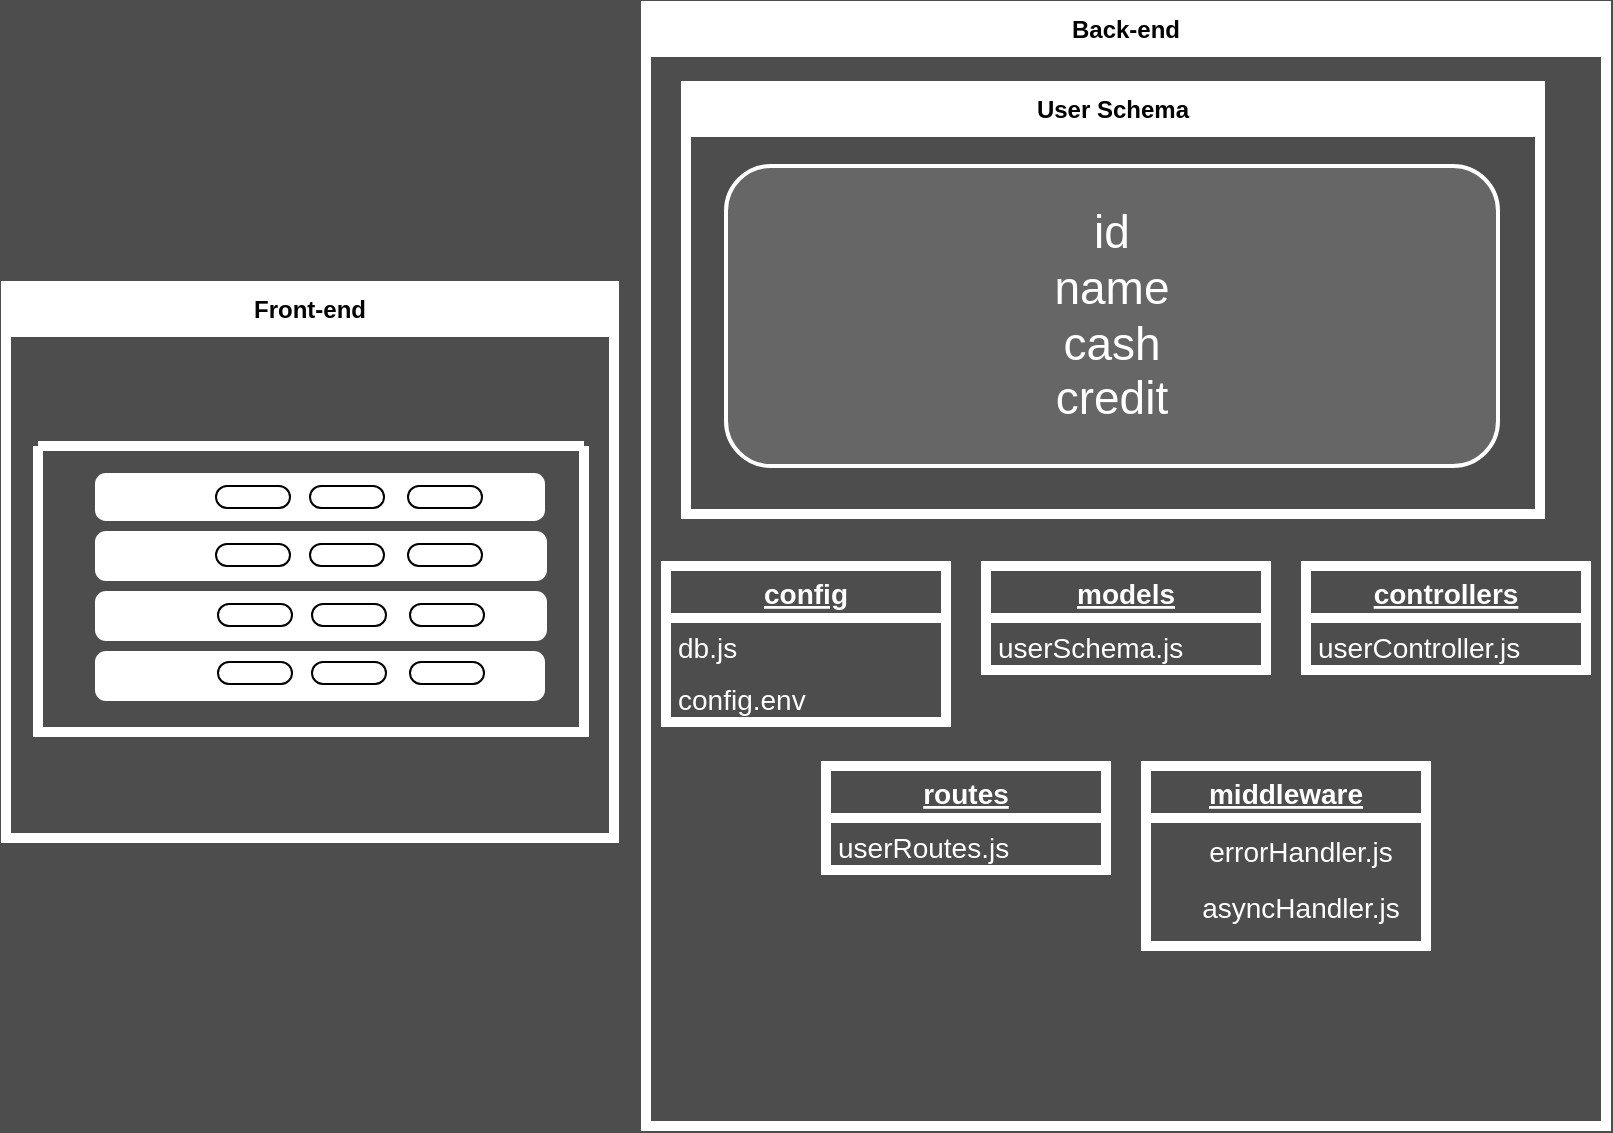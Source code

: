 <mxfile version="20.8.23" type="github">
  <diagram name="‫עמוד-1‬" id="669H-x8ZkATwqJho2Dp_">
    <mxGraphModel dx="674" dy="1066" grid="0" gridSize="10" guides="1" tooltips="1" connect="1" arrows="1" fold="1" page="1" pageScale="1" pageWidth="850" pageHeight="1100" background="#4D4D4D" math="0" shadow="0">
      <root>
        <mxCell id="0" />
        <mxCell id="1" parent="0" />
        <mxCell id="kBXu6ObaHWG-ue7Rh79I-1" value="Back-end" style="swimlane;whiteSpace=wrap;html=1;strokeColor=#FFFFFF;strokeWidth=5;" parent="1" vertex="1">
          <mxGeometry x="360" y="40" width="480" height="560" as="geometry" />
        </mxCell>
        <mxCell id="kBXu6ObaHWG-ue7Rh79I-11" value="User Schema" style="swimlane;whiteSpace=wrap;html=1;strokeColor=#FFFFFF;strokeWidth=5;" parent="kBXu6ObaHWG-ue7Rh79I-1" vertex="1">
          <mxGeometry x="20" y="40" width="427" height="214" as="geometry" />
        </mxCell>
        <mxCell id="kBXu6ObaHWG-ue7Rh79I-40" value="&lt;font style=&quot;font-size: 23px;&quot;&gt;id&lt;br&gt;name&lt;br&gt;cash&lt;br&gt;credit&lt;/font&gt;" style="rounded=1;whiteSpace=wrap;html=1;strokeColor=#FFFFFF;strokeWidth=2;fontSize=14;fontColor=#FFFFFF;fillColor=#666666;" parent="kBXu6ObaHWG-ue7Rh79I-11" vertex="1">
          <mxGeometry x="20" y="40" width="386" height="150" as="geometry" />
        </mxCell>
        <mxCell id="kBXu6ObaHWG-ue7Rh79I-15" value="controllers" style="swimlane;fontStyle=5;childLayout=stackLayout;horizontal=1;startSize=26;fillColor=none;horizontalStack=0;resizeParent=1;resizeParentMax=0;resizeLast=0;collapsible=1;marginBottom=0;strokeColor=#FFFFFF;strokeWidth=5;fontColor=#FFFFFF;fontSize=14;" parent="kBXu6ObaHWG-ue7Rh79I-1" vertex="1">
          <mxGeometry x="330" y="280" width="140" height="52" as="geometry" />
        </mxCell>
        <mxCell id="kBXu6ObaHWG-ue7Rh79I-16" value="userController.js" style="text;strokeColor=none;fillColor=none;align=left;verticalAlign=top;spacingLeft=4;spacingRight=4;overflow=hidden;rotatable=0;points=[[0,0.5],[1,0.5]];portConstraint=eastwest;fontColor=#FFFFFF;fontSize=14;" parent="kBXu6ObaHWG-ue7Rh79I-15" vertex="1">
          <mxGeometry y="26" width="140" height="26" as="geometry" />
        </mxCell>
        <mxCell id="kBXu6ObaHWG-ue7Rh79I-20" value="models" style="swimlane;fontStyle=5;childLayout=stackLayout;horizontal=1;startSize=26;fillColor=none;horizontalStack=0;resizeParent=1;resizeParentMax=0;resizeLast=0;collapsible=1;marginBottom=0;strokeColor=#FFFFFF;strokeWidth=5;fontColor=#FFFFFF;fontSize=14;" parent="kBXu6ObaHWG-ue7Rh79I-1" vertex="1">
          <mxGeometry x="170" y="280" width="140" height="52" as="geometry" />
        </mxCell>
        <mxCell id="kBXu6ObaHWG-ue7Rh79I-21" value="userSchema.js" style="text;strokeColor=none;fillColor=none;align=left;verticalAlign=top;spacingLeft=4;spacingRight=4;overflow=hidden;rotatable=0;points=[[0,0.5],[1,0.5]];portConstraint=eastwest;fontColor=#FFFFFF;fontSize=14;" parent="kBXu6ObaHWG-ue7Rh79I-20" vertex="1">
          <mxGeometry y="26" width="140" height="26" as="geometry" />
        </mxCell>
        <mxCell id="kBXu6ObaHWG-ue7Rh79I-28" value="config" style="swimlane;fontStyle=5;childLayout=stackLayout;horizontal=1;startSize=26;fillColor=none;horizontalStack=0;resizeParent=1;resizeParentMax=0;resizeLast=0;collapsible=1;marginBottom=0;strokeColor=#FFFFFF;strokeWidth=5;fontColor=#FFFFFF;fontSize=14;" parent="kBXu6ObaHWG-ue7Rh79I-1" vertex="1">
          <mxGeometry x="10" y="280" width="140" height="78" as="geometry" />
        </mxCell>
        <mxCell id="kBXu6ObaHWG-ue7Rh79I-29" value="db.js" style="text;strokeColor=none;fillColor=none;align=left;verticalAlign=top;spacingLeft=4;spacingRight=4;overflow=hidden;rotatable=0;points=[[0,0.5],[1,0.5]];portConstraint=eastwest;fontColor=#FFFFFF;fontSize=14;" parent="kBXu6ObaHWG-ue7Rh79I-28" vertex="1">
          <mxGeometry y="26" width="140" height="26" as="geometry" />
        </mxCell>
        <mxCell id="kBXu6ObaHWG-ue7Rh79I-30" value="config.env" style="text;strokeColor=none;fillColor=none;align=left;verticalAlign=top;spacingLeft=4;spacingRight=4;overflow=hidden;rotatable=0;points=[[0,0.5],[1,0.5]];portConstraint=eastwest;fontColor=#FFFFFF;fontSize=14;" parent="kBXu6ObaHWG-ue7Rh79I-28" vertex="1">
          <mxGeometry y="52" width="140" height="26" as="geometry" />
        </mxCell>
        <mxCell id="kBXu6ObaHWG-ue7Rh79I-35" value="routes" style="swimlane;fontStyle=5;childLayout=stackLayout;horizontal=1;startSize=26;fillColor=none;horizontalStack=0;resizeParent=1;resizeParentMax=0;resizeLast=0;collapsible=1;marginBottom=0;strokeColor=#FFFFFF;strokeWidth=5;fontColor=#FFFFFF;fontSize=14;" parent="kBXu6ObaHWG-ue7Rh79I-1" vertex="1">
          <mxGeometry x="90" y="380" width="140" height="52" as="geometry" />
        </mxCell>
        <mxCell id="kBXu6ObaHWG-ue7Rh79I-36" value="userRoutes.js" style="text;strokeColor=none;fillColor=none;align=left;verticalAlign=top;spacingLeft=4;spacingRight=4;overflow=hidden;rotatable=0;points=[[0,0.5],[1,0.5]];portConstraint=eastwest;fontColor=#FFFFFF;fontSize=14;" parent="kBXu6ObaHWG-ue7Rh79I-35" vertex="1">
          <mxGeometry y="26" width="140" height="26" as="geometry" />
        </mxCell>
        <mxCell id="kBXu6ObaHWG-ue7Rh79I-32" value="middleware" style="swimlane;fontStyle=5;childLayout=stackLayout;horizontal=1;startSize=26;fillColor=none;horizontalStack=0;resizeParent=1;resizeParentMax=0;resizeLast=0;collapsible=1;marginBottom=0;strokeColor=#FFFFFF;strokeWidth=5;fontColor=#FFFFFF;fontSize=14;" parent="kBXu6ObaHWG-ue7Rh79I-1" vertex="1">
          <mxGeometry x="250" y="380" width="140" height="90" as="geometry" />
        </mxCell>
        <mxCell id="kBXu6ObaHWG-ue7Rh79I-2" value="Front-end" style="swimlane;whiteSpace=wrap;html=1;strokeColor=#FFFFFF;strokeWidth=5;" parent="1" vertex="1">
          <mxGeometry x="40" y="180" width="304" height="276" as="geometry" />
        </mxCell>
        <mxCell id="kBXu6ObaHWG-ue7Rh79I-4" value="" style="swimlane;startSize=0;strokeColor=#FFFFFF;strokeWidth=5;" parent="kBXu6ObaHWG-ue7Rh79I-2" vertex="1">
          <mxGeometry x="16" y="80" width="273" height="143" as="geometry" />
        </mxCell>
        <mxCell id="kBXu6ObaHWG-ue7Rh79I-5" value="" style="rounded=1;whiteSpace=wrap;html=1;strokeColor=#FFFFFF;strokeWidth=5;" parent="kBXu6ObaHWG-ue7Rh79I-4" vertex="1">
          <mxGeometry x="31" y="16" width="220" height="19" as="geometry" />
        </mxCell>
        <mxCell id="kBXu6ObaHWG-ue7Rh79I-23" value="" style="rounded=1;whiteSpace=wrap;html=1;strokeColor=#FFFFFF;strokeWidth=5;" parent="kBXu6ObaHWG-ue7Rh79I-4" vertex="1">
          <mxGeometry x="31" y="45" width="221" height="20" as="geometry" />
        </mxCell>
        <mxCell id="kBXu6ObaHWG-ue7Rh79I-24" value="" style="rounded=1;whiteSpace=wrap;html=1;strokeColor=#FFFFFF;strokeWidth=5;" parent="kBXu6ObaHWG-ue7Rh79I-4" vertex="1">
          <mxGeometry x="31" y="75" width="221" height="20" as="geometry" />
        </mxCell>
        <mxCell id="kBXu6ObaHWG-ue7Rh79I-25" value="" style="rounded=1;whiteSpace=wrap;html=1;strokeColor=#FFFFFF;strokeWidth=5;" parent="kBXu6ObaHWG-ue7Rh79I-4" vertex="1">
          <mxGeometry x="31" y="105" width="220" height="20" as="geometry" />
        </mxCell>
        <mxCell id="3fp7BBuDPAKR7gcL9m7G-2" value="" style="rounded=1;whiteSpace=wrap;html=1;arcSize=50;" vertex="1" parent="kBXu6ObaHWG-ue7Rh79I-4">
          <mxGeometry x="89" y="20" width="37" height="11" as="geometry" />
        </mxCell>
        <mxCell id="3fp7BBuDPAKR7gcL9m7G-3" value="" style="rounded=1;whiteSpace=wrap;html=1;arcSize=50;" vertex="1" parent="kBXu6ObaHWG-ue7Rh79I-4">
          <mxGeometry x="136" y="20" width="37" height="11" as="geometry" />
        </mxCell>
        <mxCell id="3fp7BBuDPAKR7gcL9m7G-4" value="" style="rounded=1;whiteSpace=wrap;html=1;arcSize=50;" vertex="1" parent="kBXu6ObaHWG-ue7Rh79I-4">
          <mxGeometry x="185" y="20" width="37" height="11" as="geometry" />
        </mxCell>
        <mxCell id="3fp7BBuDPAKR7gcL9m7G-5" value="" style="rounded=1;whiteSpace=wrap;html=1;arcSize=50;" vertex="1" parent="1">
          <mxGeometry x="145" y="309" width="37" height="11" as="geometry" />
        </mxCell>
        <mxCell id="3fp7BBuDPAKR7gcL9m7G-6" value="" style="rounded=1;whiteSpace=wrap;html=1;arcSize=50;" vertex="1" parent="1">
          <mxGeometry x="192" y="309" width="37" height="11" as="geometry" />
        </mxCell>
        <mxCell id="3fp7BBuDPAKR7gcL9m7G-7" value="" style="rounded=1;whiteSpace=wrap;html=1;arcSize=50;" vertex="1" parent="1">
          <mxGeometry x="241" y="309" width="37" height="11" as="geometry" />
        </mxCell>
        <mxCell id="3fp7BBuDPAKR7gcL9m7G-8" value="" style="rounded=1;whiteSpace=wrap;html=1;arcSize=50;" vertex="1" parent="1">
          <mxGeometry x="146" y="339" width="37" height="11" as="geometry" />
        </mxCell>
        <mxCell id="3fp7BBuDPAKR7gcL9m7G-9" value="" style="rounded=1;whiteSpace=wrap;html=1;arcSize=50;" vertex="1" parent="1">
          <mxGeometry x="193" y="339" width="37" height="11" as="geometry" />
        </mxCell>
        <mxCell id="3fp7BBuDPAKR7gcL9m7G-10" value="" style="rounded=1;whiteSpace=wrap;html=1;arcSize=50;" vertex="1" parent="1">
          <mxGeometry x="242" y="339" width="37" height="11" as="geometry" />
        </mxCell>
        <mxCell id="3fp7BBuDPAKR7gcL9m7G-11" value="" style="rounded=1;whiteSpace=wrap;html=1;arcSize=50;" vertex="1" parent="1">
          <mxGeometry x="146" y="368" width="37" height="11" as="geometry" />
        </mxCell>
        <mxCell id="3fp7BBuDPAKR7gcL9m7G-12" value="" style="rounded=1;whiteSpace=wrap;html=1;arcSize=50;" vertex="1" parent="1">
          <mxGeometry x="193" y="368" width="37" height="11" as="geometry" />
        </mxCell>
        <mxCell id="3fp7BBuDPAKR7gcL9m7G-13" value="" style="rounded=1;whiteSpace=wrap;html=1;arcSize=50;" vertex="1" parent="1">
          <mxGeometry x="242" y="368" width="37" height="11" as="geometry" />
        </mxCell>
        <mxCell id="3fp7BBuDPAKR7gcL9m7G-14" value="&lt;font color=&quot;#ffffff&quot; style=&quot;font-size: 14px;&quot;&gt;errorHandler.js&lt;br&gt;asyncHandler.js&lt;/font&gt;" style="text;html=1;align=center;verticalAlign=middle;resizable=0;points=[];autosize=1;strokeColor=none;fillColor=none;fontSize=23;" vertex="1" parent="1">
          <mxGeometry x="628" y="440" width="117" height="67" as="geometry" />
        </mxCell>
      </root>
    </mxGraphModel>
  </diagram>
</mxfile>
